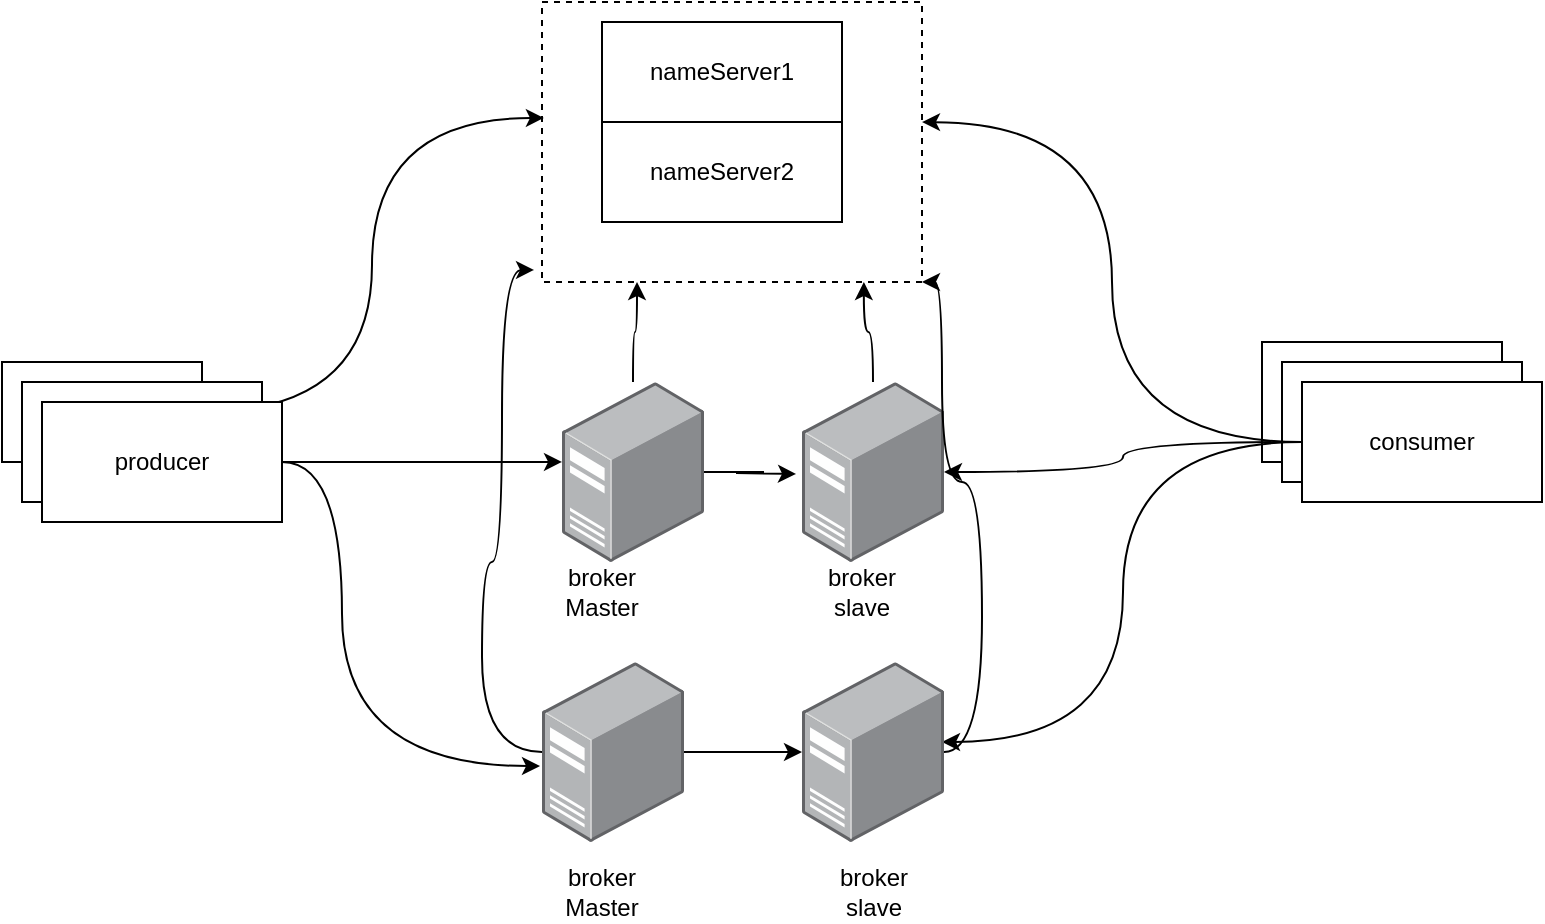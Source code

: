<mxfile version="21.4.0" type="github">
  <diagram name="集群架构" id="NtEmfrmZ1KCaxX4N61uh">
    <mxGraphModel dx="3934" dy="764" grid="1" gridSize="10" guides="1" tooltips="1" connect="1" arrows="1" fold="1" page="1" pageScale="1" pageWidth="2500" pageHeight="1600" math="0" shadow="0">
      <root>
        <mxCell id="0" />
        <mxCell id="1" parent="0" />
        <mxCell id="_DaeSAjGlnrY6a2WQd2E-1" value="" style="rounded=0;whiteSpace=wrap;html=1;dashed=1;" vertex="1" parent="1">
          <mxGeometry x="230" y="70" width="190" height="140" as="geometry" />
        </mxCell>
        <mxCell id="_DaeSAjGlnrY6a2WQd2E-2" value="nameServer1" style="rounded=0;whiteSpace=wrap;html=1;" vertex="1" parent="1">
          <mxGeometry x="260" y="80" width="120" height="50" as="geometry" />
        </mxCell>
        <mxCell id="_DaeSAjGlnrY6a2WQd2E-3" value="nameServer2" style="rounded=0;whiteSpace=wrap;html=1;" vertex="1" parent="1">
          <mxGeometry x="260" y="130" width="120" height="50" as="geometry" />
        </mxCell>
        <mxCell id="_DaeSAjGlnrY6a2WQd2E-26" style="edgeStyle=orthogonalEdgeStyle;rounded=0;orthogonalLoop=1;jettySize=auto;html=1;entryX=0.005;entryY=0.414;entryDx=0;entryDy=0;entryPerimeter=0;curved=1;" edge="1" parent="1" source="_DaeSAjGlnrY6a2WQd2E-4" target="_DaeSAjGlnrY6a2WQd2E-1">
          <mxGeometry relative="1" as="geometry" />
        </mxCell>
        <mxCell id="_DaeSAjGlnrY6a2WQd2E-4" value="" style="rounded=0;whiteSpace=wrap;html=1;" vertex="1" parent="1">
          <mxGeometry x="-40" y="250" width="100" height="50" as="geometry" />
        </mxCell>
        <mxCell id="_DaeSAjGlnrY6a2WQd2E-5" value="" style="rounded=0;whiteSpace=wrap;html=1;" vertex="1" parent="1">
          <mxGeometry x="-30" y="260" width="120" height="60" as="geometry" />
        </mxCell>
        <mxCell id="_DaeSAjGlnrY6a2WQd2E-18" style="edgeStyle=orthogonalEdgeStyle;rounded=0;orthogonalLoop=1;jettySize=auto;html=1;entryX=0;entryY=0.444;entryDx=0;entryDy=0;entryPerimeter=0;curved=1;" edge="1" parent="1" source="_DaeSAjGlnrY6a2WQd2E-6" target="_DaeSAjGlnrY6a2WQd2E-10">
          <mxGeometry relative="1" as="geometry" />
        </mxCell>
        <mxCell id="_DaeSAjGlnrY6a2WQd2E-19" style="edgeStyle=orthogonalEdgeStyle;rounded=0;orthogonalLoop=1;jettySize=auto;html=1;entryX=-0.014;entryY=0.578;entryDx=0;entryDy=0;entryPerimeter=0;curved=1;" edge="1" parent="1" source="_DaeSAjGlnrY6a2WQd2E-6" target="_DaeSAjGlnrY6a2WQd2E-12">
          <mxGeometry relative="1" as="geometry">
            <Array as="points">
              <mxPoint x="130" y="452" />
            </Array>
          </mxGeometry>
        </mxCell>
        <mxCell id="_DaeSAjGlnrY6a2WQd2E-6" value="producer" style="rounded=0;whiteSpace=wrap;html=1;" vertex="1" parent="1">
          <mxGeometry x="-20" y="270" width="120" height="60" as="geometry" />
        </mxCell>
        <mxCell id="_DaeSAjGlnrY6a2WQd2E-7" value="" style="rounded=0;whiteSpace=wrap;html=1;" vertex="1" parent="1">
          <mxGeometry x="590" y="240" width="120" height="60" as="geometry" />
        </mxCell>
        <mxCell id="_DaeSAjGlnrY6a2WQd2E-8" value="" style="rounded=0;whiteSpace=wrap;html=1;" vertex="1" parent="1">
          <mxGeometry x="600" y="250" width="120" height="60" as="geometry" />
        </mxCell>
        <mxCell id="_DaeSAjGlnrY6a2WQd2E-25" style="edgeStyle=orthogonalEdgeStyle;rounded=0;orthogonalLoop=1;jettySize=auto;html=1;entryX=1;entryY=0.429;entryDx=0;entryDy=0;entryPerimeter=0;curved=1;" edge="1" parent="1" source="_DaeSAjGlnrY6a2WQd2E-9" target="_DaeSAjGlnrY6a2WQd2E-1">
          <mxGeometry relative="1" as="geometry" />
        </mxCell>
        <mxCell id="_DaeSAjGlnrY6a2WQd2E-29" style="edgeStyle=orthogonalEdgeStyle;rounded=0;orthogonalLoop=1;jettySize=auto;html=1;curved=1;" edge="1" parent="1" source="_DaeSAjGlnrY6a2WQd2E-9" target="_DaeSAjGlnrY6a2WQd2E-11">
          <mxGeometry relative="1" as="geometry" />
        </mxCell>
        <mxCell id="_DaeSAjGlnrY6a2WQd2E-30" style="edgeStyle=orthogonalEdgeStyle;rounded=0;orthogonalLoop=1;jettySize=auto;html=1;entryX=0.986;entryY=0.444;entryDx=0;entryDy=0;entryPerimeter=0;curved=1;" edge="1" parent="1" source="_DaeSAjGlnrY6a2WQd2E-9" target="_DaeSAjGlnrY6a2WQd2E-13">
          <mxGeometry relative="1" as="geometry" />
        </mxCell>
        <mxCell id="_DaeSAjGlnrY6a2WQd2E-9" value="consumer" style="rounded=0;whiteSpace=wrap;html=1;" vertex="1" parent="1">
          <mxGeometry x="610" y="260" width="120" height="60" as="geometry" />
        </mxCell>
        <mxCell id="_DaeSAjGlnrY6a2WQd2E-20" style="edgeStyle=entityRelationEdgeStyle;rounded=0;orthogonalLoop=1;jettySize=auto;html=1;entryX=-0.042;entryY=0.511;entryDx=0;entryDy=0;entryPerimeter=0;" edge="1" parent="1" source="_DaeSAjGlnrY6a2WQd2E-10" target="_DaeSAjGlnrY6a2WQd2E-11">
          <mxGeometry relative="1" as="geometry" />
        </mxCell>
        <mxCell id="_DaeSAjGlnrY6a2WQd2E-27" style="edgeStyle=orthogonalEdgeStyle;rounded=0;orthogonalLoop=1;jettySize=auto;html=1;entryX=0.25;entryY=1;entryDx=0;entryDy=0;curved=1;" edge="1" parent="1" source="_DaeSAjGlnrY6a2WQd2E-10" target="_DaeSAjGlnrY6a2WQd2E-1">
          <mxGeometry relative="1" as="geometry" />
        </mxCell>
        <mxCell id="_DaeSAjGlnrY6a2WQd2E-10" value="" style="image;points=[];aspect=fixed;html=1;align=center;shadow=0;dashed=0;image=img/lib/allied_telesis/computer_and_terminals/Server_Desktop.svg;" vertex="1" parent="1">
          <mxGeometry x="240" y="260" width="71" height="90" as="geometry" />
        </mxCell>
        <mxCell id="_DaeSAjGlnrY6a2WQd2E-28" style="edgeStyle=orthogonalEdgeStyle;rounded=0;orthogonalLoop=1;jettySize=auto;html=1;entryX=0.847;entryY=1;entryDx=0;entryDy=0;entryPerimeter=0;curved=1;" edge="1" parent="1" source="_DaeSAjGlnrY6a2WQd2E-11" target="_DaeSAjGlnrY6a2WQd2E-1">
          <mxGeometry relative="1" as="geometry" />
        </mxCell>
        <mxCell id="_DaeSAjGlnrY6a2WQd2E-11" value="" style="image;points=[];aspect=fixed;html=1;align=center;shadow=0;dashed=0;image=img/lib/allied_telesis/computer_and_terminals/Server_Desktop.svg;" vertex="1" parent="1">
          <mxGeometry x="360" y="260" width="71" height="90" as="geometry" />
        </mxCell>
        <mxCell id="_DaeSAjGlnrY6a2WQd2E-22" style="edgeStyle=orthogonalEdgeStyle;rounded=0;orthogonalLoop=1;jettySize=auto;html=1;" edge="1" parent="1" source="_DaeSAjGlnrY6a2WQd2E-12" target="_DaeSAjGlnrY6a2WQd2E-13">
          <mxGeometry relative="1" as="geometry" />
        </mxCell>
        <mxCell id="_DaeSAjGlnrY6a2WQd2E-23" style="edgeStyle=orthogonalEdgeStyle;rounded=0;orthogonalLoop=1;jettySize=auto;html=1;entryX=-0.021;entryY=0.957;entryDx=0;entryDy=0;entryPerimeter=0;curved=1;" edge="1" parent="1" source="_DaeSAjGlnrY6a2WQd2E-12" target="_DaeSAjGlnrY6a2WQd2E-1">
          <mxGeometry relative="1" as="geometry">
            <Array as="points">
              <mxPoint x="200" y="445" />
              <mxPoint x="200" y="350" />
              <mxPoint x="210" y="350" />
              <mxPoint x="210" y="204" />
            </Array>
          </mxGeometry>
        </mxCell>
        <mxCell id="_DaeSAjGlnrY6a2WQd2E-12" value="" style="image;points=[];aspect=fixed;html=1;align=center;shadow=0;dashed=0;image=img/lib/allied_telesis/computer_and_terminals/Server_Desktop.svg;" vertex="1" parent="1">
          <mxGeometry x="230" y="400" width="71" height="90" as="geometry" />
        </mxCell>
        <mxCell id="_DaeSAjGlnrY6a2WQd2E-24" style="edgeStyle=orthogonalEdgeStyle;rounded=0;orthogonalLoop=1;jettySize=auto;html=1;entryX=1;entryY=1;entryDx=0;entryDy=0;curved=1;" edge="1" parent="1" source="_DaeSAjGlnrY6a2WQd2E-13" target="_DaeSAjGlnrY6a2WQd2E-1">
          <mxGeometry relative="1" as="geometry">
            <Array as="points">
              <mxPoint x="450" y="445" />
              <mxPoint x="450" y="310" />
              <mxPoint x="430" y="310" />
              <mxPoint x="430" y="210" />
            </Array>
          </mxGeometry>
        </mxCell>
        <mxCell id="_DaeSAjGlnrY6a2WQd2E-13" value="" style="image;points=[];aspect=fixed;html=1;align=center;shadow=0;dashed=0;image=img/lib/allied_telesis/computer_and_terminals/Server_Desktop.svg;" vertex="1" parent="1">
          <mxGeometry x="360" y="400" width="71" height="90" as="geometry" />
        </mxCell>
        <mxCell id="_DaeSAjGlnrY6a2WQd2E-14" value="broker Master" style="text;html=1;strokeColor=none;fillColor=none;align=center;verticalAlign=middle;whiteSpace=wrap;rounded=0;" vertex="1" parent="1">
          <mxGeometry x="230" y="350" width="60" height="30" as="geometry" />
        </mxCell>
        <mxCell id="_DaeSAjGlnrY6a2WQd2E-15" value="broker slave" style="text;html=1;strokeColor=none;fillColor=none;align=center;verticalAlign=middle;whiteSpace=wrap;rounded=0;" vertex="1" parent="1">
          <mxGeometry x="360" y="350" width="60" height="30" as="geometry" />
        </mxCell>
        <mxCell id="_DaeSAjGlnrY6a2WQd2E-16" value="broker Master" style="text;html=1;strokeColor=none;fillColor=none;align=center;verticalAlign=middle;whiteSpace=wrap;rounded=0;" vertex="1" parent="1">
          <mxGeometry x="230" y="500" width="60" height="30" as="geometry" />
        </mxCell>
        <mxCell id="_DaeSAjGlnrY6a2WQd2E-17" value="broker slave" style="text;html=1;strokeColor=none;fillColor=none;align=center;verticalAlign=middle;whiteSpace=wrap;rounded=0;" vertex="1" parent="1">
          <mxGeometry x="365.5" y="500" width="60" height="30" as="geometry" />
        </mxCell>
      </root>
    </mxGraphModel>
  </diagram>
</mxfile>
